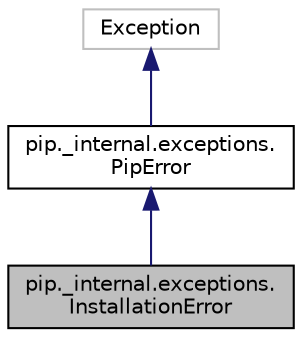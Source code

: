 digraph "pip._internal.exceptions.InstallationError"
{
  edge [fontname="Helvetica",fontsize="10",labelfontname="Helvetica",labelfontsize="10"];
  node [fontname="Helvetica",fontsize="10",shape=record];
  Node15 [label="pip._internal.exceptions.\lInstallationError",height=0.2,width=0.4,color="black", fillcolor="grey75", style="filled", fontcolor="black"];
  Node16 -> Node15 [dir="back",color="midnightblue",fontsize="10",style="solid",fontname="Helvetica"];
  Node16 [label="pip._internal.exceptions.\lPipError",height=0.2,width=0.4,color="black", fillcolor="white", style="filled",URL="$classpip_1_1__internal_1_1exceptions_1_1_pip_error.html"];
  Node17 -> Node16 [dir="back",color="midnightblue",fontsize="10",style="solid",fontname="Helvetica"];
  Node17 [label="Exception",height=0.2,width=0.4,color="grey75", fillcolor="white", style="filled"];
}
